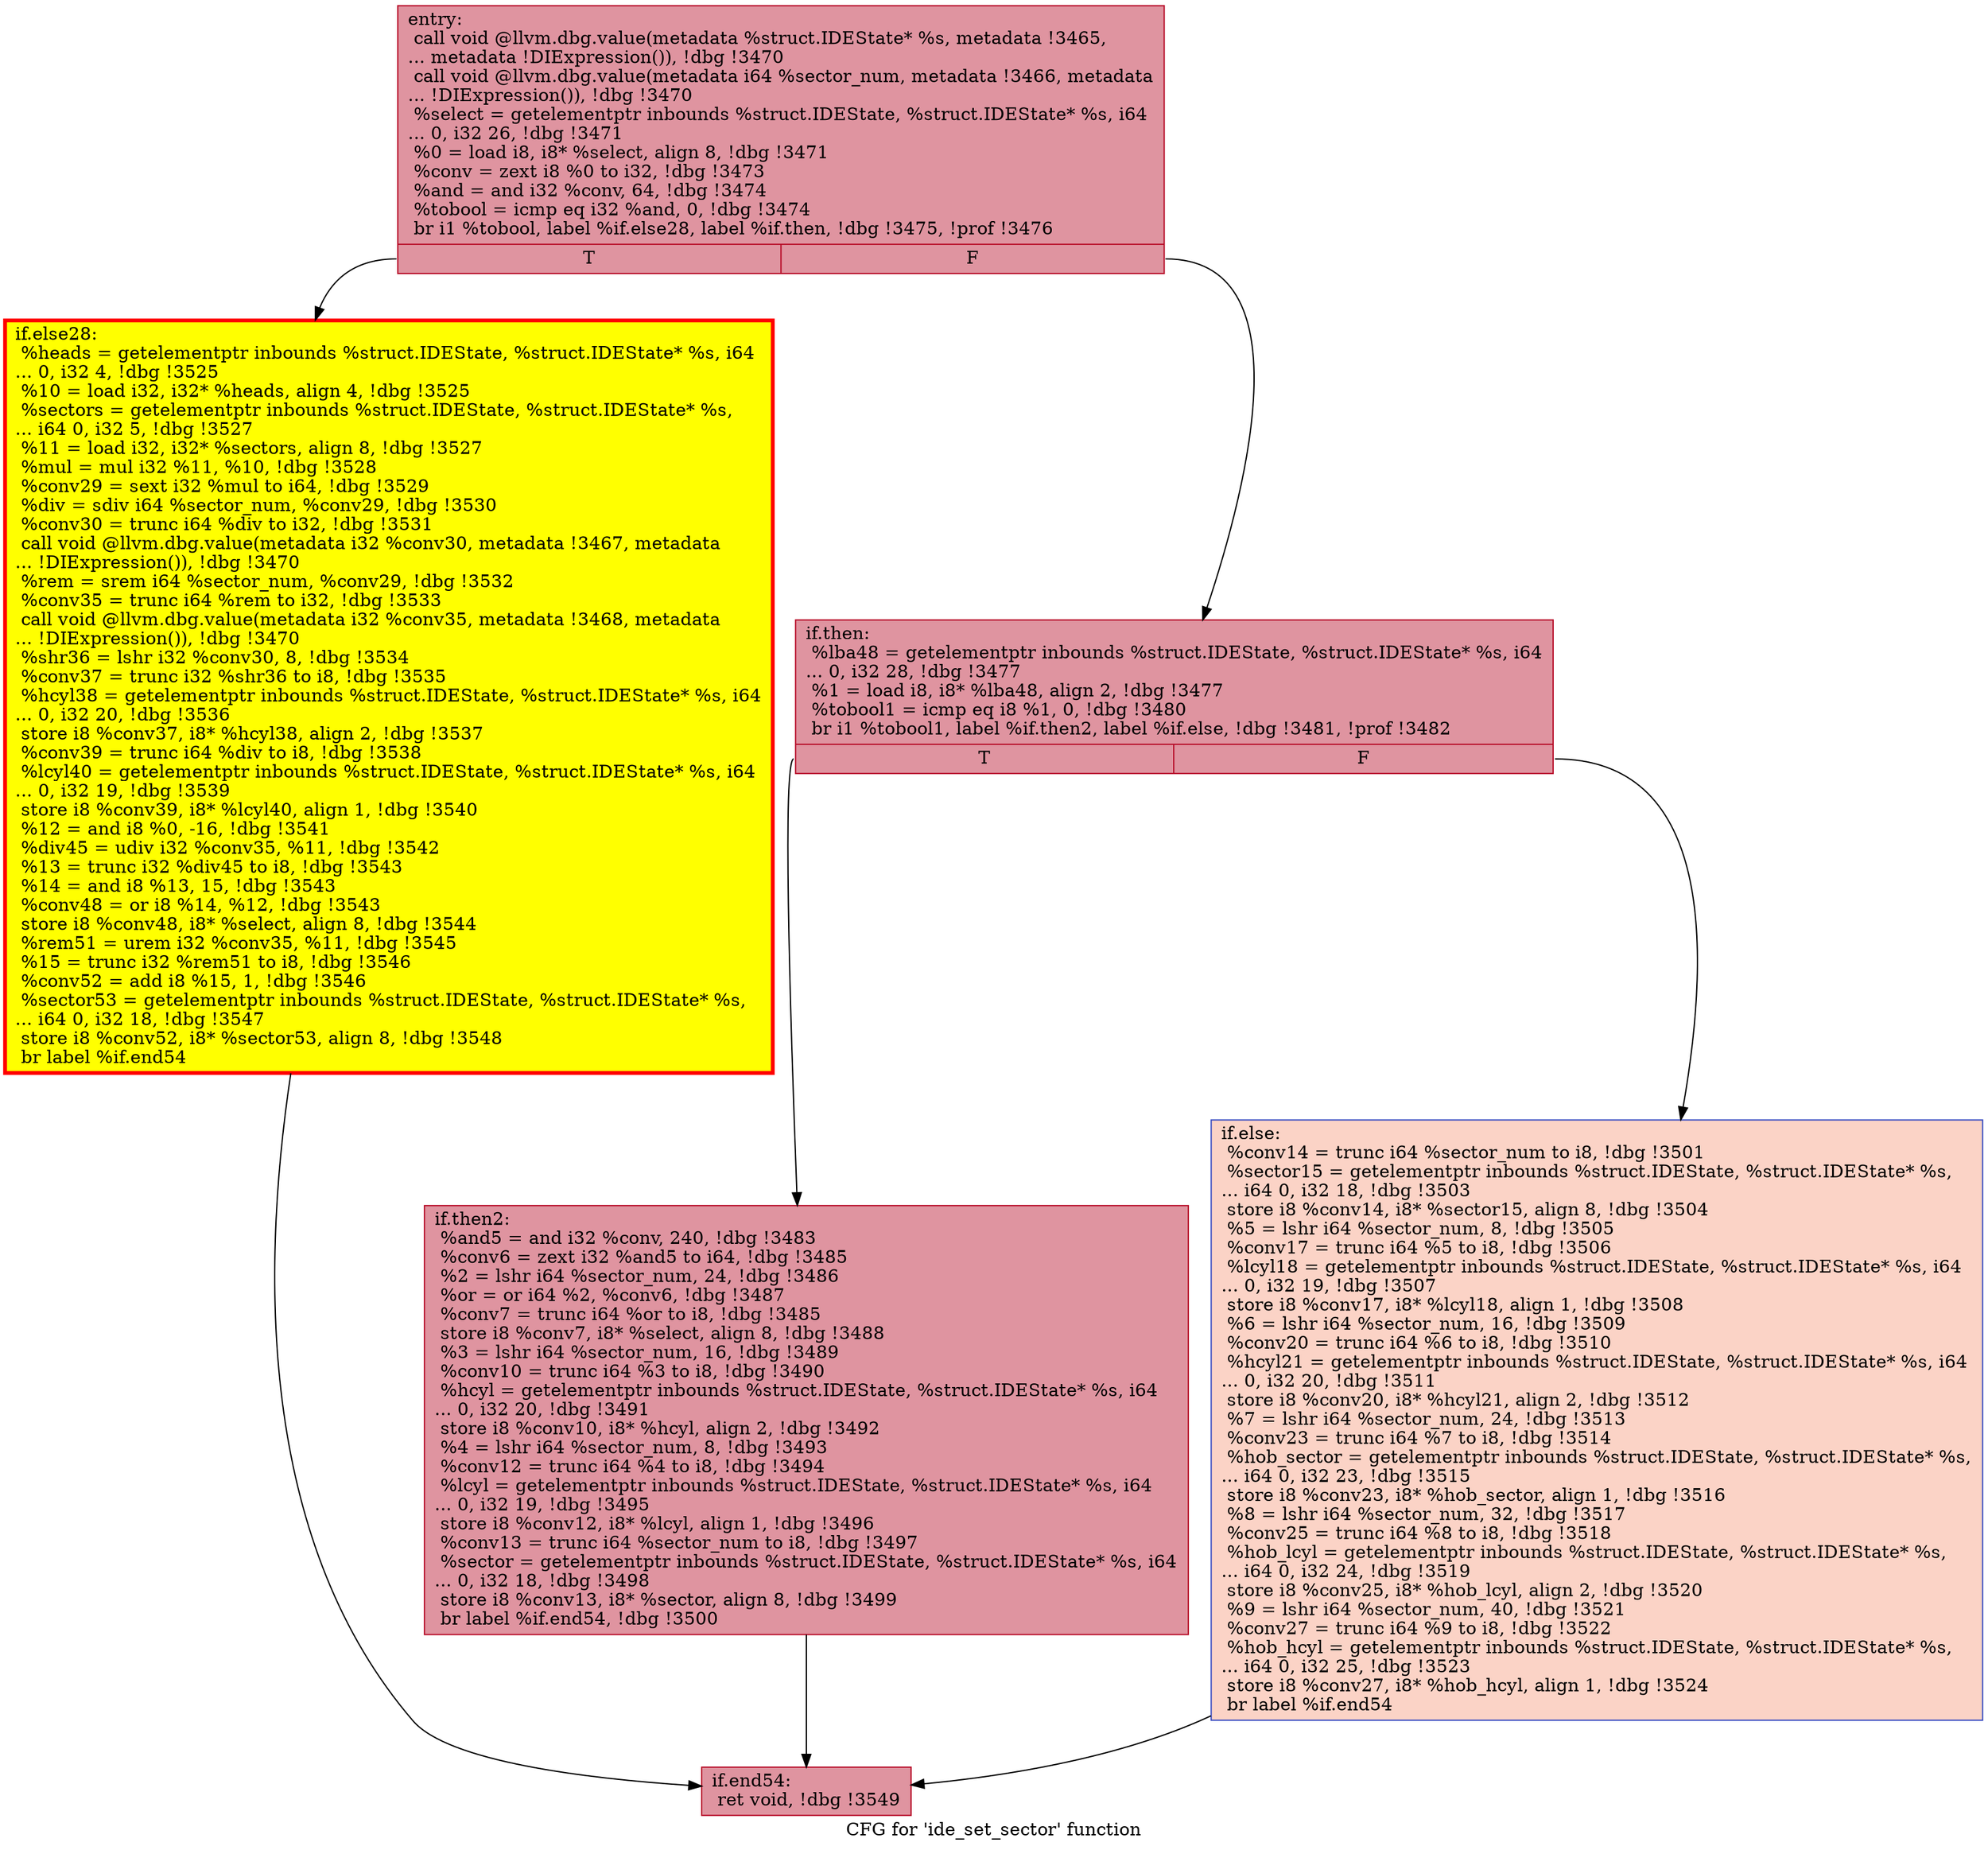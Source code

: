 digraph "CFG for 'ide_set_sector' function" {
	label="CFG for 'ide_set_sector' function";

	Node0x565092ad62b0 [shape=record,color="#b70d28ff", style=filled, fillcolor="#b70d2870",label="{entry:\l  call void @llvm.dbg.value(metadata %struct.IDEState* %s, metadata !3465,\l... metadata !DIExpression()), !dbg !3470\l  call void @llvm.dbg.value(metadata i64 %sector_num, metadata !3466, metadata\l... !DIExpression()), !dbg !3470\l  %select = getelementptr inbounds %struct.IDEState, %struct.IDEState* %s, i64\l... 0, i32 26, !dbg !3471\l  %0 = load i8, i8* %select, align 8, !dbg !3471\l  %conv = zext i8 %0 to i32, !dbg !3473\l  %and = and i32 %conv, 64, !dbg !3474\l  %tobool = icmp eq i32 %and, 0, !dbg !3474\l  br i1 %tobool, label %if.else28, label %if.then, !dbg !3475, !prof !3476\l|{<s0>T|<s1>F}}"];
	Node0x565092ad62b0:s0 -> Node0x565092aea9d0;
	Node0x565092ad62b0:s1 -> Node0x565092aea930;
	Node0x565092aea930 [shape=record,color="#b70d28ff", style=filled, fillcolor="#b70d2870",label="{if.then:                                          \l  %lba48 = getelementptr inbounds %struct.IDEState, %struct.IDEState* %s, i64\l... 0, i32 28, !dbg !3477\l  %1 = load i8, i8* %lba48, align 2, !dbg !3477\l  %tobool1 = icmp eq i8 %1, 0, !dbg !3480\l  br i1 %tobool1, label %if.then2, label %if.else, !dbg !3481, !prof !3482\l|{<s0>T|<s1>F}}"];
	Node0x565092aea930:s0 -> Node0x565092ad50b0;
	Node0x565092aea930:s1 -> Node0x565092ad5190;
	Node0x565092ad50b0 [shape=record,color="#b70d28ff", style=filled, fillcolor="#b70d2870",label="{if.then2:                                         \l  %and5 = and i32 %conv, 240, !dbg !3483\l  %conv6 = zext i32 %and5 to i64, !dbg !3485\l  %2 = lshr i64 %sector_num, 24, !dbg !3486\l  %or = or i64 %2, %conv6, !dbg !3487\l  %conv7 = trunc i64 %or to i8, !dbg !3485\l  store i8 %conv7, i8* %select, align 8, !dbg !3488\l  %3 = lshr i64 %sector_num, 16, !dbg !3489\l  %conv10 = trunc i64 %3 to i8, !dbg !3490\l  %hcyl = getelementptr inbounds %struct.IDEState, %struct.IDEState* %s, i64\l... 0, i32 20, !dbg !3491\l  store i8 %conv10, i8* %hcyl, align 2, !dbg !3492\l  %4 = lshr i64 %sector_num, 8, !dbg !3493\l  %conv12 = trunc i64 %4 to i8, !dbg !3494\l  %lcyl = getelementptr inbounds %struct.IDEState, %struct.IDEState* %s, i64\l... 0, i32 19, !dbg !3495\l  store i8 %conv12, i8* %lcyl, align 1, !dbg !3496\l  %conv13 = trunc i64 %sector_num to i8, !dbg !3497\l  %sector = getelementptr inbounds %struct.IDEState, %struct.IDEState* %s, i64\l... 0, i32 18, !dbg !3498\l  store i8 %conv13, i8* %sector, align 8, !dbg !3499\l  br label %if.end54, !dbg !3500\l}"];
	Node0x565092ad50b0 -> Node0x565092aea980;
	Node0x565092ad5190 [shape=record,color="#3d50c3ff", style=filled, fillcolor="#f59c7d70",label="{if.else:                                          \l  %conv14 = trunc i64 %sector_num to i8, !dbg !3501\l  %sector15 = getelementptr inbounds %struct.IDEState, %struct.IDEState* %s,\l... i64 0, i32 18, !dbg !3503\l  store i8 %conv14, i8* %sector15, align 8, !dbg !3504\l  %5 = lshr i64 %sector_num, 8, !dbg !3505\l  %conv17 = trunc i64 %5 to i8, !dbg !3506\l  %lcyl18 = getelementptr inbounds %struct.IDEState, %struct.IDEState* %s, i64\l... 0, i32 19, !dbg !3507\l  store i8 %conv17, i8* %lcyl18, align 1, !dbg !3508\l  %6 = lshr i64 %sector_num, 16, !dbg !3509\l  %conv20 = trunc i64 %6 to i8, !dbg !3510\l  %hcyl21 = getelementptr inbounds %struct.IDEState, %struct.IDEState* %s, i64\l... 0, i32 20, !dbg !3511\l  store i8 %conv20, i8* %hcyl21, align 2, !dbg !3512\l  %7 = lshr i64 %sector_num, 24, !dbg !3513\l  %conv23 = trunc i64 %7 to i8, !dbg !3514\l  %hob_sector = getelementptr inbounds %struct.IDEState, %struct.IDEState* %s,\l... i64 0, i32 23, !dbg !3515\l  store i8 %conv23, i8* %hob_sector, align 1, !dbg !3516\l  %8 = lshr i64 %sector_num, 32, !dbg !3517\l  %conv25 = trunc i64 %8 to i8, !dbg !3518\l  %hob_lcyl = getelementptr inbounds %struct.IDEState, %struct.IDEState* %s,\l... i64 0, i32 24, !dbg !3519\l  store i8 %conv25, i8* %hob_lcyl, align 2, !dbg !3520\l  %9 = lshr i64 %sector_num, 40, !dbg !3521\l  %conv27 = trunc i64 %9 to i8, !dbg !3522\l  %hob_hcyl = getelementptr inbounds %struct.IDEState, %struct.IDEState* %s,\l... i64 0, i32 25, !dbg !3523\l  store i8 %conv27, i8* %hob_hcyl, align 1, !dbg !3524\l  br label %if.end54\l}"];
	Node0x565092ad5190 -> Node0x565092aea980;
	Node0x565092aea9d0 [shape=record,penwidth=3.0, style="filled", color="red", fillcolor="yellow",label="{if.else28:                                        \l  %heads = getelementptr inbounds %struct.IDEState, %struct.IDEState* %s, i64\l... 0, i32 4, !dbg !3525\l  %10 = load i32, i32* %heads, align 4, !dbg !3525\l  %sectors = getelementptr inbounds %struct.IDEState, %struct.IDEState* %s,\l... i64 0, i32 5, !dbg !3527\l  %11 = load i32, i32* %sectors, align 8, !dbg !3527\l  %mul = mul i32 %11, %10, !dbg !3528\l  %conv29 = sext i32 %mul to i64, !dbg !3529\l  %div = sdiv i64 %sector_num, %conv29, !dbg !3530\l  %conv30 = trunc i64 %div to i32, !dbg !3531\l  call void @llvm.dbg.value(metadata i32 %conv30, metadata !3467, metadata\l... !DIExpression()), !dbg !3470\l  %rem = srem i64 %sector_num, %conv29, !dbg !3532\l  %conv35 = trunc i64 %rem to i32, !dbg !3533\l  call void @llvm.dbg.value(metadata i32 %conv35, metadata !3468, metadata\l... !DIExpression()), !dbg !3470\l  %shr36 = lshr i32 %conv30, 8, !dbg !3534\l  %conv37 = trunc i32 %shr36 to i8, !dbg !3535\l  %hcyl38 = getelementptr inbounds %struct.IDEState, %struct.IDEState* %s, i64\l... 0, i32 20, !dbg !3536\l  store i8 %conv37, i8* %hcyl38, align 2, !dbg !3537\l  %conv39 = trunc i64 %div to i8, !dbg !3538\l  %lcyl40 = getelementptr inbounds %struct.IDEState, %struct.IDEState* %s, i64\l... 0, i32 19, !dbg !3539\l  store i8 %conv39, i8* %lcyl40, align 1, !dbg !3540\l  %12 = and i8 %0, -16, !dbg !3541\l  %div45 = udiv i32 %conv35, %11, !dbg !3542\l  %13 = trunc i32 %div45 to i8, !dbg !3543\l  %14 = and i8 %13, 15, !dbg !3543\l  %conv48 = or i8 %14, %12, !dbg !3543\l  store i8 %conv48, i8* %select, align 8, !dbg !3544\l  %rem51 = urem i32 %conv35, %11, !dbg !3545\l  %15 = trunc i32 %rem51 to i8, !dbg !3546\l  %conv52 = add i8 %15, 1, !dbg !3546\l  %sector53 = getelementptr inbounds %struct.IDEState, %struct.IDEState* %s,\l... i64 0, i32 18, !dbg !3547\l  store i8 %conv52, i8* %sector53, align 8, !dbg !3548\l  br label %if.end54\l}"];
	Node0x565092aea9d0 -> Node0x565092aea980;
	Node0x565092aea980 [shape=record,color="#b70d28ff", style=filled, fillcolor="#b70d2870",label="{if.end54:                                         \l  ret void, !dbg !3549\l}"];
}
